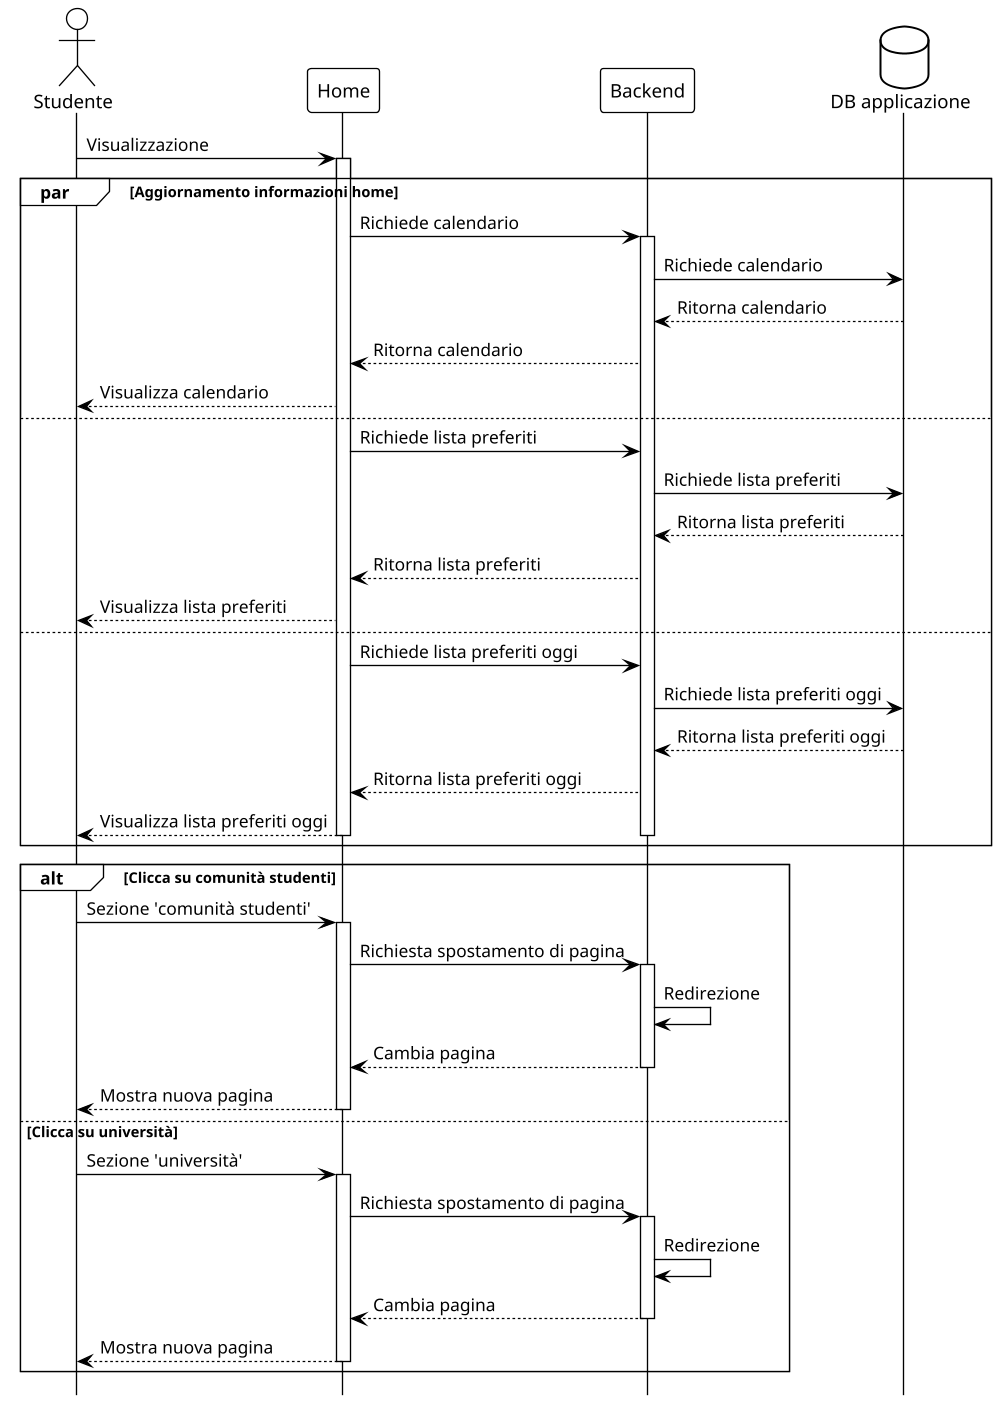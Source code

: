 @startuml
!theme plain
scale 1000 width
hide footbox

actor Studente as S
participant Home as H
participant Backend as B
database "DB applicazione" as A

S -> H : Visualizzazione

par Aggiornamento informazioni home

    activate H

    H -> B : Richiede calendario

    activate B

    B -> A : Richiede calendario
    A --> B : Ritorna calendario
    B --> H : Ritorna calendario
    H --> S : Visualizza calendario

else

    H -> B : Richiede lista preferiti
    B -> A : Richiede lista preferiti
    A --> B : Ritorna lista preferiti
    B --> H : Ritorna lista preferiti
    H --> S : Visualizza lista preferiti

else

    H -> B : Richiede lista preferiti oggi
    B -> A : Richiede lista preferiti oggi
    A --> B : Ritorna lista preferiti oggi
    B --> H : Ritorna lista preferiti oggi
    H --> S : Visualizza lista preferiti oggi
    
    deactivate H
    deactivate B

end

alt Clicca su comunità studenti

S -> H : Sezione 'comunità studenti'

activate H

H -> B : Richiesta spostamento di pagina

activate B

B -> B : Redirezione
B --> H : Cambia pagina

deactivate B

H --> S : Mostra nuova pagina

deactivate H

else Clicca su università

S -> H : Sezione 'università'

activate H

H -> B : Richiesta spostamento di pagina

activate B

B -> B : Redirezione
B --> H : Cambia pagina

deactivate B

H --> S : Mostra nuova pagina

deactivate H

end

@enduml

